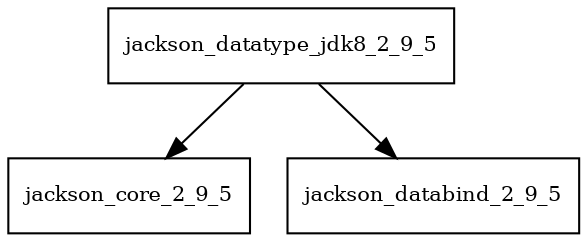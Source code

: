 digraph jackson_datatype_jdk8_2_9_5_dependencies {
  node [shape = box, fontsize=10.0];
  jackson_datatype_jdk8_2_9_5 -> jackson_core_2_9_5;
  jackson_datatype_jdk8_2_9_5 -> jackson_databind_2_9_5;
}
